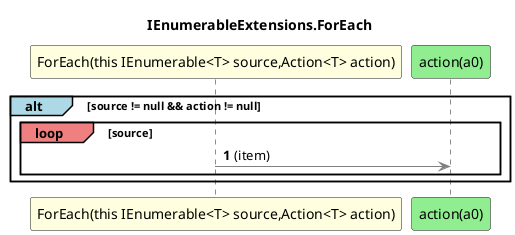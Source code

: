 @startuml IEnumerableExtensions.ForEach
title IEnumerableExtensions.ForEach
participant "ForEach(this IEnumerable<T> source,Action<T> action)" as ForEach_p0_p1 #LightYellow
participant "action(a0)" as action_a0 #LightGreen
autonumber
alt#LightBlue source != null && action != null
    loop#LightCoral source
        ForEach_p0_p1 -[#grey]> action_a0 : (item)
    end
end
@enduml
